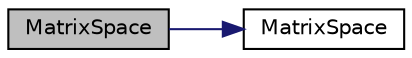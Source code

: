 digraph "MatrixSpace"
{
  bgcolor="transparent";
  edge [fontname="Helvetica",fontsize="10",labelfontname="Helvetica",labelfontsize="10"];
  node [fontname="Helvetica",fontsize="10",shape=record];
  rankdir="LR";
  Node1 [label="MatrixSpace",height=0.2,width=0.4,color="black", fillcolor="grey75", style="filled", fontcolor="black"];
  Node1 -> Node2 [color="midnightblue",fontsize="10",style="solid",fontname="Helvetica"];
  Node2 [label="MatrixSpace",height=0.2,width=0.4,color="black",URL="$a01441.html#a0e086966df10cc0208d6cfa3dcf52190",tooltip="Construct null. "];
}
